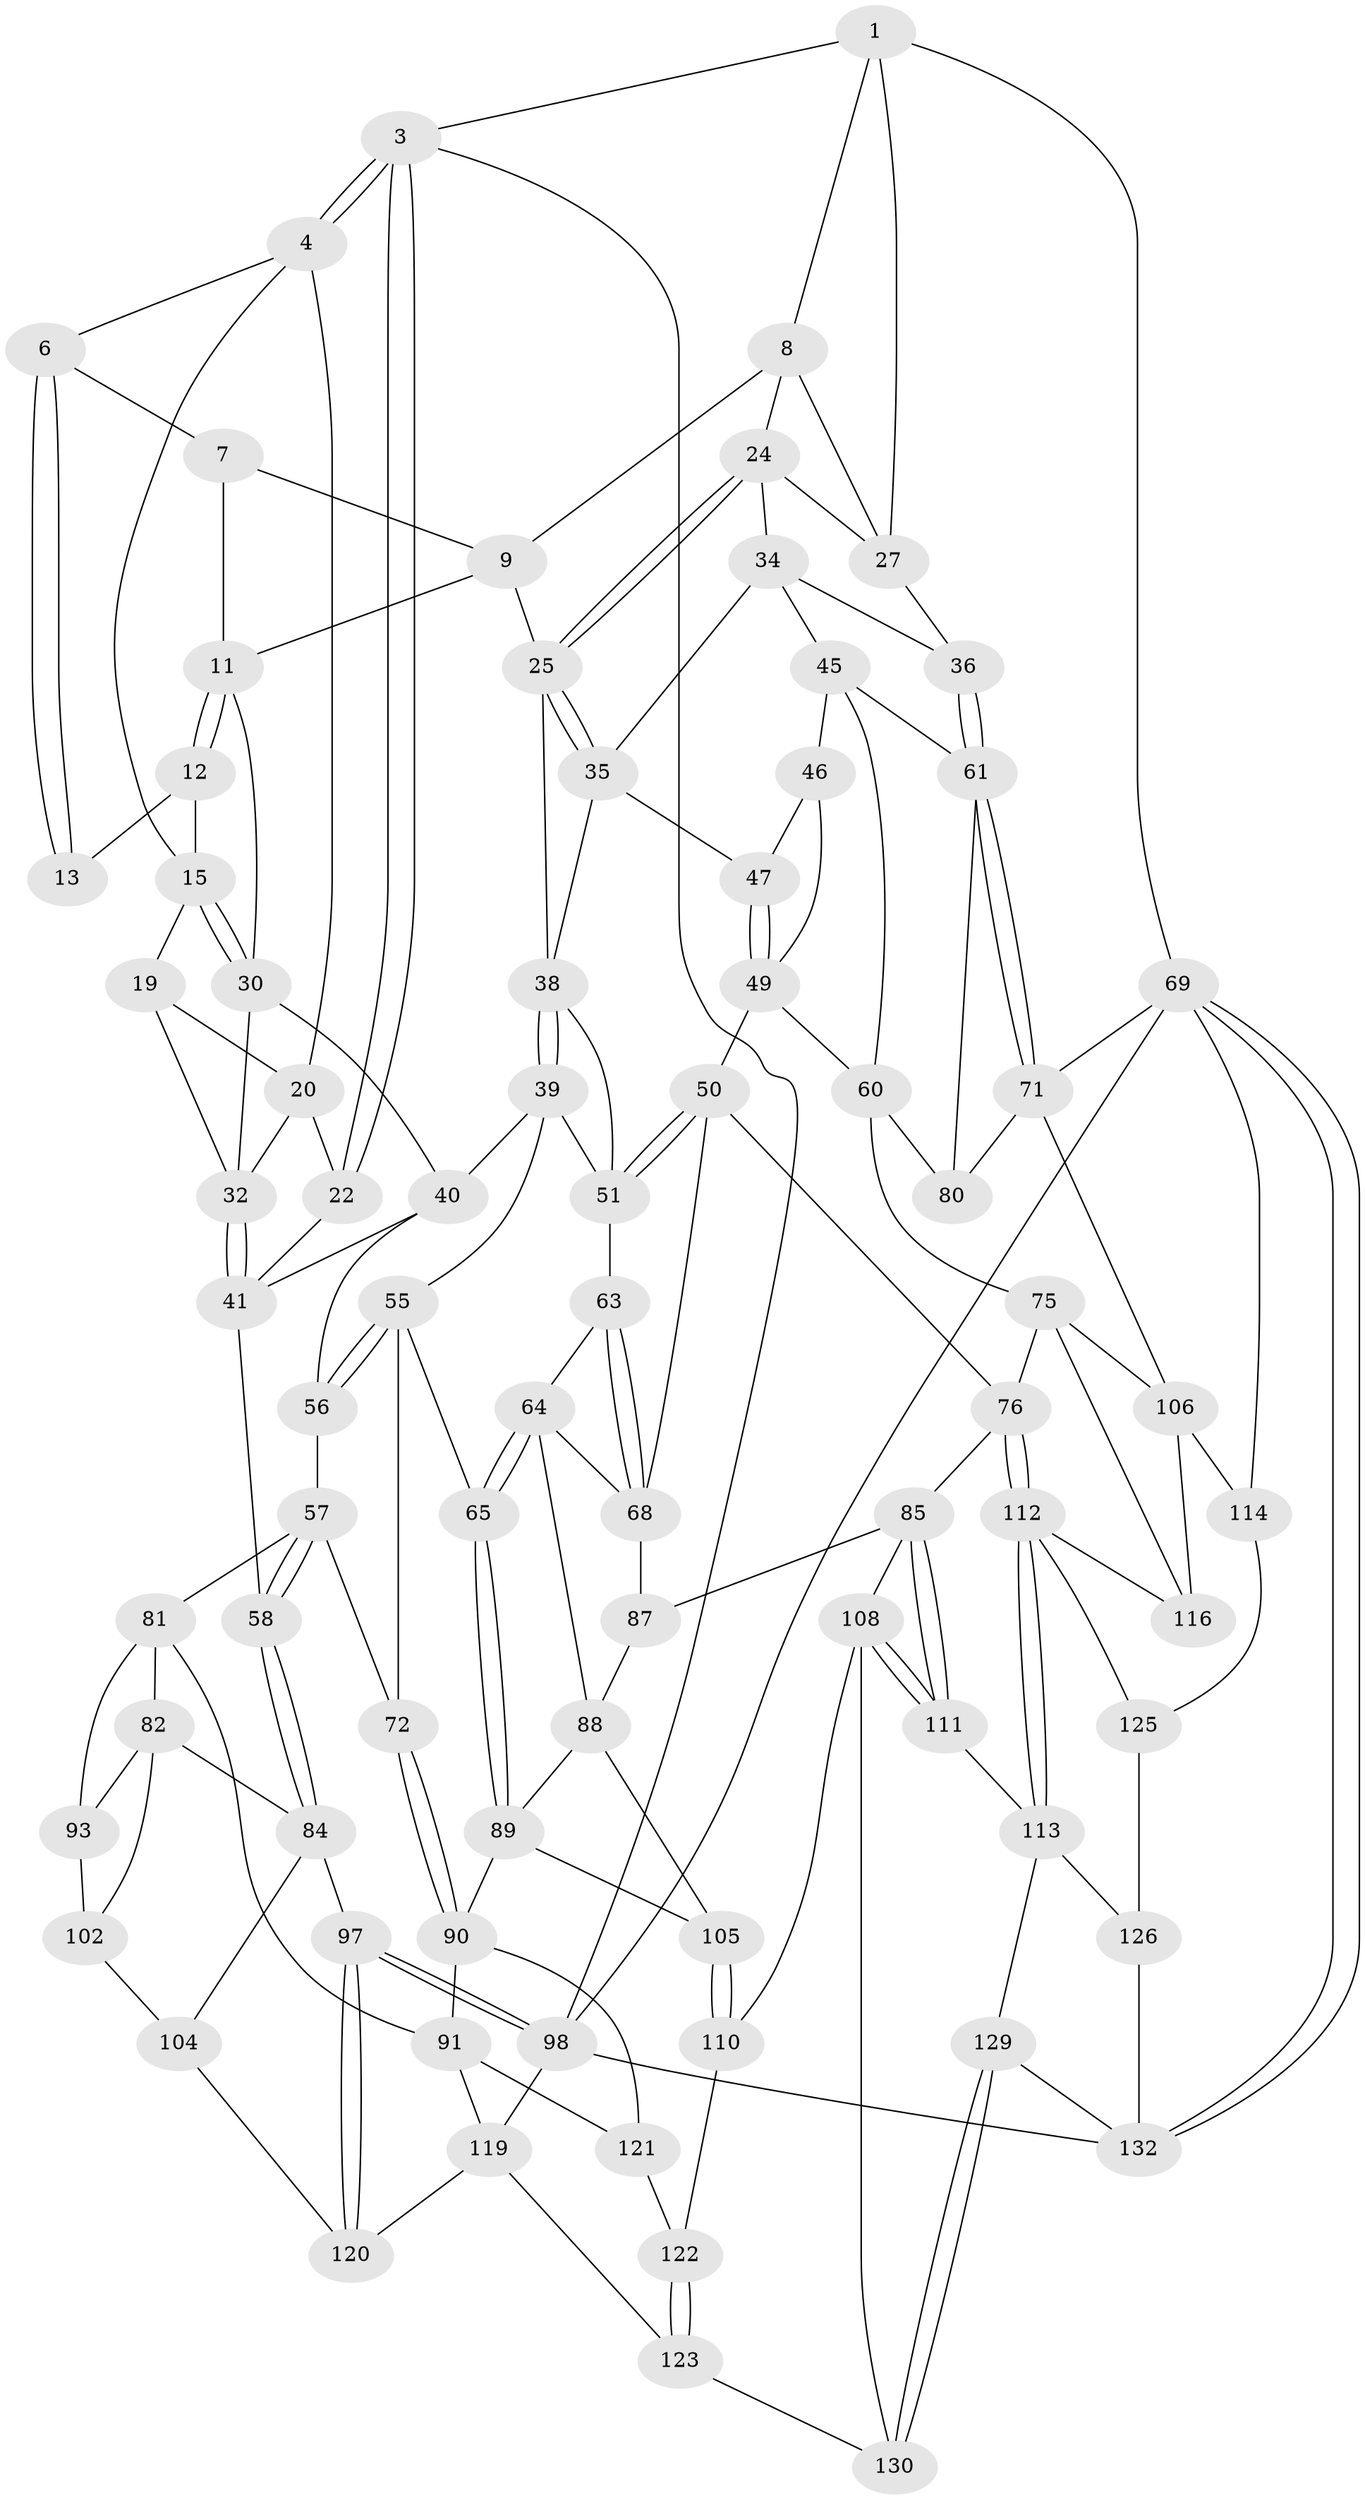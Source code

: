 // original degree distribution, {3: 0.014925373134328358, 6: 0.21641791044776118, 4: 0.23134328358208955, 5: 0.5373134328358209}
// Generated by graph-tools (version 1.1) at 2025/11/02/27/25 16:11:58]
// undirected, 81 vertices, 176 edges
graph export_dot {
graph [start="1"]
  node [color=gray90,style=filled];
  1 [pos="+0.7175665879798958+0",super="+2"];
  3 [pos="+0+0"];
  4 [pos="+0+0",super="+5"];
  6 [pos="+0.3169615028139297+0"];
  7 [pos="+0.5553393228653632+0",super="+10"];
  8 [pos="+0.739046031917385+0.044051631638631655",super="+23"];
  9 [pos="+0.5623132081067631+0.04812957803301678",super="+17"];
  11 [pos="+0.4132935778105108+0.10907621500270678",super="+18"];
  12 [pos="+0.3907045461494604+0.08557479494437306",super="+14"];
  13 [pos="+0.3463135774630641+0"];
  15 [pos="+0.24021281789434606+0.13471932337873352",super="+16"];
  19 [pos="+0.18923543536006857+0.1583213228962087"];
  20 [pos="+0.0663368387636143+0.02621014196731306",super="+21"];
  22 [pos="+0+0.31406695567171533"];
  24 [pos="+0.7412052404335491+0.05962280192489914",super="+29"];
  25 [pos="+0.6352437107678622+0.2006668605801368",super="+26"];
  27 [pos="+0.888032877055639+0.09175637266785616",super="+28"];
  30 [pos="+0.3809337660392565+0.23246237182796828",super="+31"];
  32 [pos="+0.19885453522137952+0.26668723378066045",super="+33"];
  34 [pos="+0.8224644184906792+0.21951071431928632",super="+37"];
  35 [pos="+0.6854619600997565+0.2381145287497508",super="+43"];
  36 [pos="+1+0.2709180816306708"];
  38 [pos="+0.5470699286663403+0.3198381485282482",super="+44"];
  39 [pos="+0.45230321526347433+0.38022838701608486",super="+54"];
  40 [pos="+0.3764224709799246+0.2980599630347629",super="+48"];
  41 [pos="+0.16857717239514736+0.39258522332355894",super="+42"];
  45 [pos="+0.9478034830479556+0.3617346839660513",super="+59"];
  46 [pos="+0.859447288847879+0.37565792021087313"];
  47 [pos="+0.8027620597431813+0.3735302449875486"];
  49 [pos="+0.7182126535667058+0.555249746401962",super="+52"];
  50 [pos="+0.6823418921349074+0.5476424032189475",super="+67"];
  51 [pos="+0.6476652657069714+0.5122960745445024",super="+53"];
  55 [pos="+0.3559075307335551+0.5352272664094847",super="+66"];
  56 [pos="+0.23405641481568454+0.4679507277394973"];
  57 [pos="+0.14205607507723317+0.5701313738395063",super="+73"];
  58 [pos="+0+0.5116497599113876"];
  60 [pos="+0.7910079672755701+0.5974693445482888",super="+74"];
  61 [pos="+1+0.6367155916225767",super="+62"];
  63 [pos="+0.5279476084372522+0.5850225531250353"];
  64 [pos="+0.5208003738860447+0.6281819787035664",super="+79"];
  65 [pos="+0.4057696198647876+0.6744625409154908"];
  68 [pos="+0.6158299503991314+0.6517529078698381",super="+78"];
  69 [pos="+1+1",super="+70"];
  71 [pos="+1+0.6568521882836608",super="+95"];
  72 [pos="+0.3064004825036116+0.6409819121067464"];
  75 [pos="+0.812132831493099+0.6856954752701956",super="+107"];
  76 [pos="+0.7933974366159078+0.7028121418080865",super="+77"];
  80 [pos="+0.8954501225227453+0.6612140935225322"];
  81 [pos="+0.16589977625295146+0.6467105047165151",super="+92"];
  82 [pos="+0.14803591020942544+0.6630826333642469",super="+83"];
  84 [pos="+0+0.5872062891599273",super="+96"];
  85 [pos="+0.6832216843526189+0.7381437598264551",super="+86"];
  87 [pos="+0.5859118622774697+0.7104460213901966"];
  88 [pos="+0.47150911253771866+0.7141695652114725",super="+99"];
  89 [pos="+0.41714674527120815+0.6945748590310661",super="+100"];
  90 [pos="+0.2731374646438077+0.7376120563157673",super="+101"];
  91 [pos="+0.2348033450350894+0.778572366271953",super="+118"];
  93 [pos="+0.16183329113421546+0.7655640786122511",super="+94"];
  97 [pos="+0+0.9209644949288321"];
  98 [pos="+0+1",super="+134"];
  102 [pos="+0.05937199103339542+0.7191909933216853",super="+103"];
  104 [pos="+0.0808261349511749+0.8383154365632569"];
  105 [pos="+0.5316508247592862+0.8319344481327583"];
  106 [pos="+0.9510463894269973+0.7566838328975123",super="+115"];
  108 [pos="+0.6053676163946354+0.8515023188559512",super="+109"];
  110 [pos="+0.5330817779849594+0.8347949415123602"];
  111 [pos="+0.7062611496719977+0.8412839611707569"];
  112 [pos="+0.7654540290763094+0.8422097611609919",super="+117"];
  113 [pos="+0.739150918676227+0.8551773407414421",super="+127"];
  114 [pos="+1+1"];
  116 [pos="+0.8826409931815414+0.8438206047842031"];
  119 [pos="+0.22225951447727438+0.9970425794583612",super="+124"];
  120 [pos="+0.15381321506414838+0.9385545992906004"];
  121 [pos="+0.3785672099923795+0.8268840249718478"];
  122 [pos="+0.408281479663755+0.8806742998863942"];
  123 [pos="+0.41149914609456983+0.9135351498694693"];
  125 [pos="+0.8246856274007872+0.9357086431957191",super="+128"];
  126 [pos="+0.7728361776320614+0.9471753194872822",super="+131"];
  129 [pos="+0.5830041779351408+1"];
  130 [pos="+0.5604643849640486+0.8765163121184171"];
  132 [pos="+0.6808550879082433+1",super="+133"];
  1 -- 8;
  1 -- 3;
  1 -- 27;
  1 -- 69;
  3 -- 4;
  3 -- 4;
  3 -- 22;
  3 -- 22;
  3 -- 98;
  4 -- 20;
  4 -- 6;
  4 -- 15;
  6 -- 7;
  6 -- 13;
  6 -- 13;
  7 -- 9;
  7 -- 11;
  8 -- 9;
  8 -- 24;
  8 -- 27;
  9 -- 25;
  9 -- 11;
  11 -- 12;
  11 -- 12;
  11 -- 30;
  12 -- 13 [weight=2];
  12 -- 15;
  15 -- 30;
  15 -- 30;
  15 -- 19;
  19 -- 20;
  19 -- 32;
  20 -- 32;
  20 -- 22;
  22 -- 41;
  24 -- 25;
  24 -- 25;
  24 -- 34;
  24 -- 27;
  25 -- 35;
  25 -- 35;
  25 -- 38;
  27 -- 36;
  30 -- 32;
  30 -- 40;
  32 -- 41;
  32 -- 41;
  34 -- 35;
  34 -- 36;
  34 -- 45;
  35 -- 38;
  35 -- 47;
  36 -- 61;
  36 -- 61;
  38 -- 39;
  38 -- 39;
  38 -- 51;
  39 -- 40;
  39 -- 51;
  39 -- 55;
  40 -- 41;
  40 -- 56;
  41 -- 58;
  45 -- 46;
  45 -- 60;
  45 -- 61;
  46 -- 47;
  46 -- 49;
  47 -- 49;
  47 -- 49;
  49 -- 50;
  49 -- 60;
  50 -- 51;
  50 -- 51;
  50 -- 68;
  50 -- 76;
  51 -- 63;
  55 -- 56;
  55 -- 56;
  55 -- 72;
  55 -- 65;
  56 -- 57;
  57 -- 58;
  57 -- 58;
  57 -- 72;
  57 -- 81;
  58 -- 84;
  58 -- 84;
  60 -- 80;
  60 -- 75;
  61 -- 71;
  61 -- 71;
  61 -- 80;
  63 -- 64;
  63 -- 68;
  63 -- 68;
  64 -- 65;
  64 -- 65;
  64 -- 88;
  64 -- 68;
  65 -- 89;
  65 -- 89;
  68 -- 87;
  69 -- 132;
  69 -- 132;
  69 -- 98;
  69 -- 114;
  69 -- 71;
  71 -- 80;
  71 -- 106;
  72 -- 90;
  72 -- 90;
  75 -- 76;
  75 -- 106;
  75 -- 116;
  76 -- 112;
  76 -- 112;
  76 -- 85;
  81 -- 82;
  81 -- 91;
  81 -- 93;
  82 -- 93;
  82 -- 84;
  82 -- 102;
  84 -- 104;
  84 -- 97;
  85 -- 111;
  85 -- 111;
  85 -- 108;
  85 -- 87;
  87 -- 88;
  88 -- 89;
  88 -- 105;
  89 -- 90;
  89 -- 105;
  90 -- 91;
  90 -- 121;
  91 -- 121;
  91 -- 119;
  93 -- 102 [weight=2];
  97 -- 98;
  97 -- 98;
  97 -- 120;
  97 -- 120;
  98 -- 132;
  98 -- 119;
  102 -- 104;
  104 -- 120;
  105 -- 110;
  105 -- 110;
  106 -- 116;
  106 -- 114;
  108 -- 111;
  108 -- 111;
  108 -- 130;
  108 -- 110;
  110 -- 122;
  111 -- 113;
  112 -- 113;
  112 -- 113;
  112 -- 116;
  112 -- 125;
  113 -- 129;
  113 -- 126;
  114 -- 125;
  119 -- 120;
  119 -- 123;
  121 -- 122;
  122 -- 123;
  122 -- 123;
  123 -- 130;
  125 -- 126 [weight=2];
  126 -- 132;
  129 -- 130;
  129 -- 130;
  129 -- 132;
}
